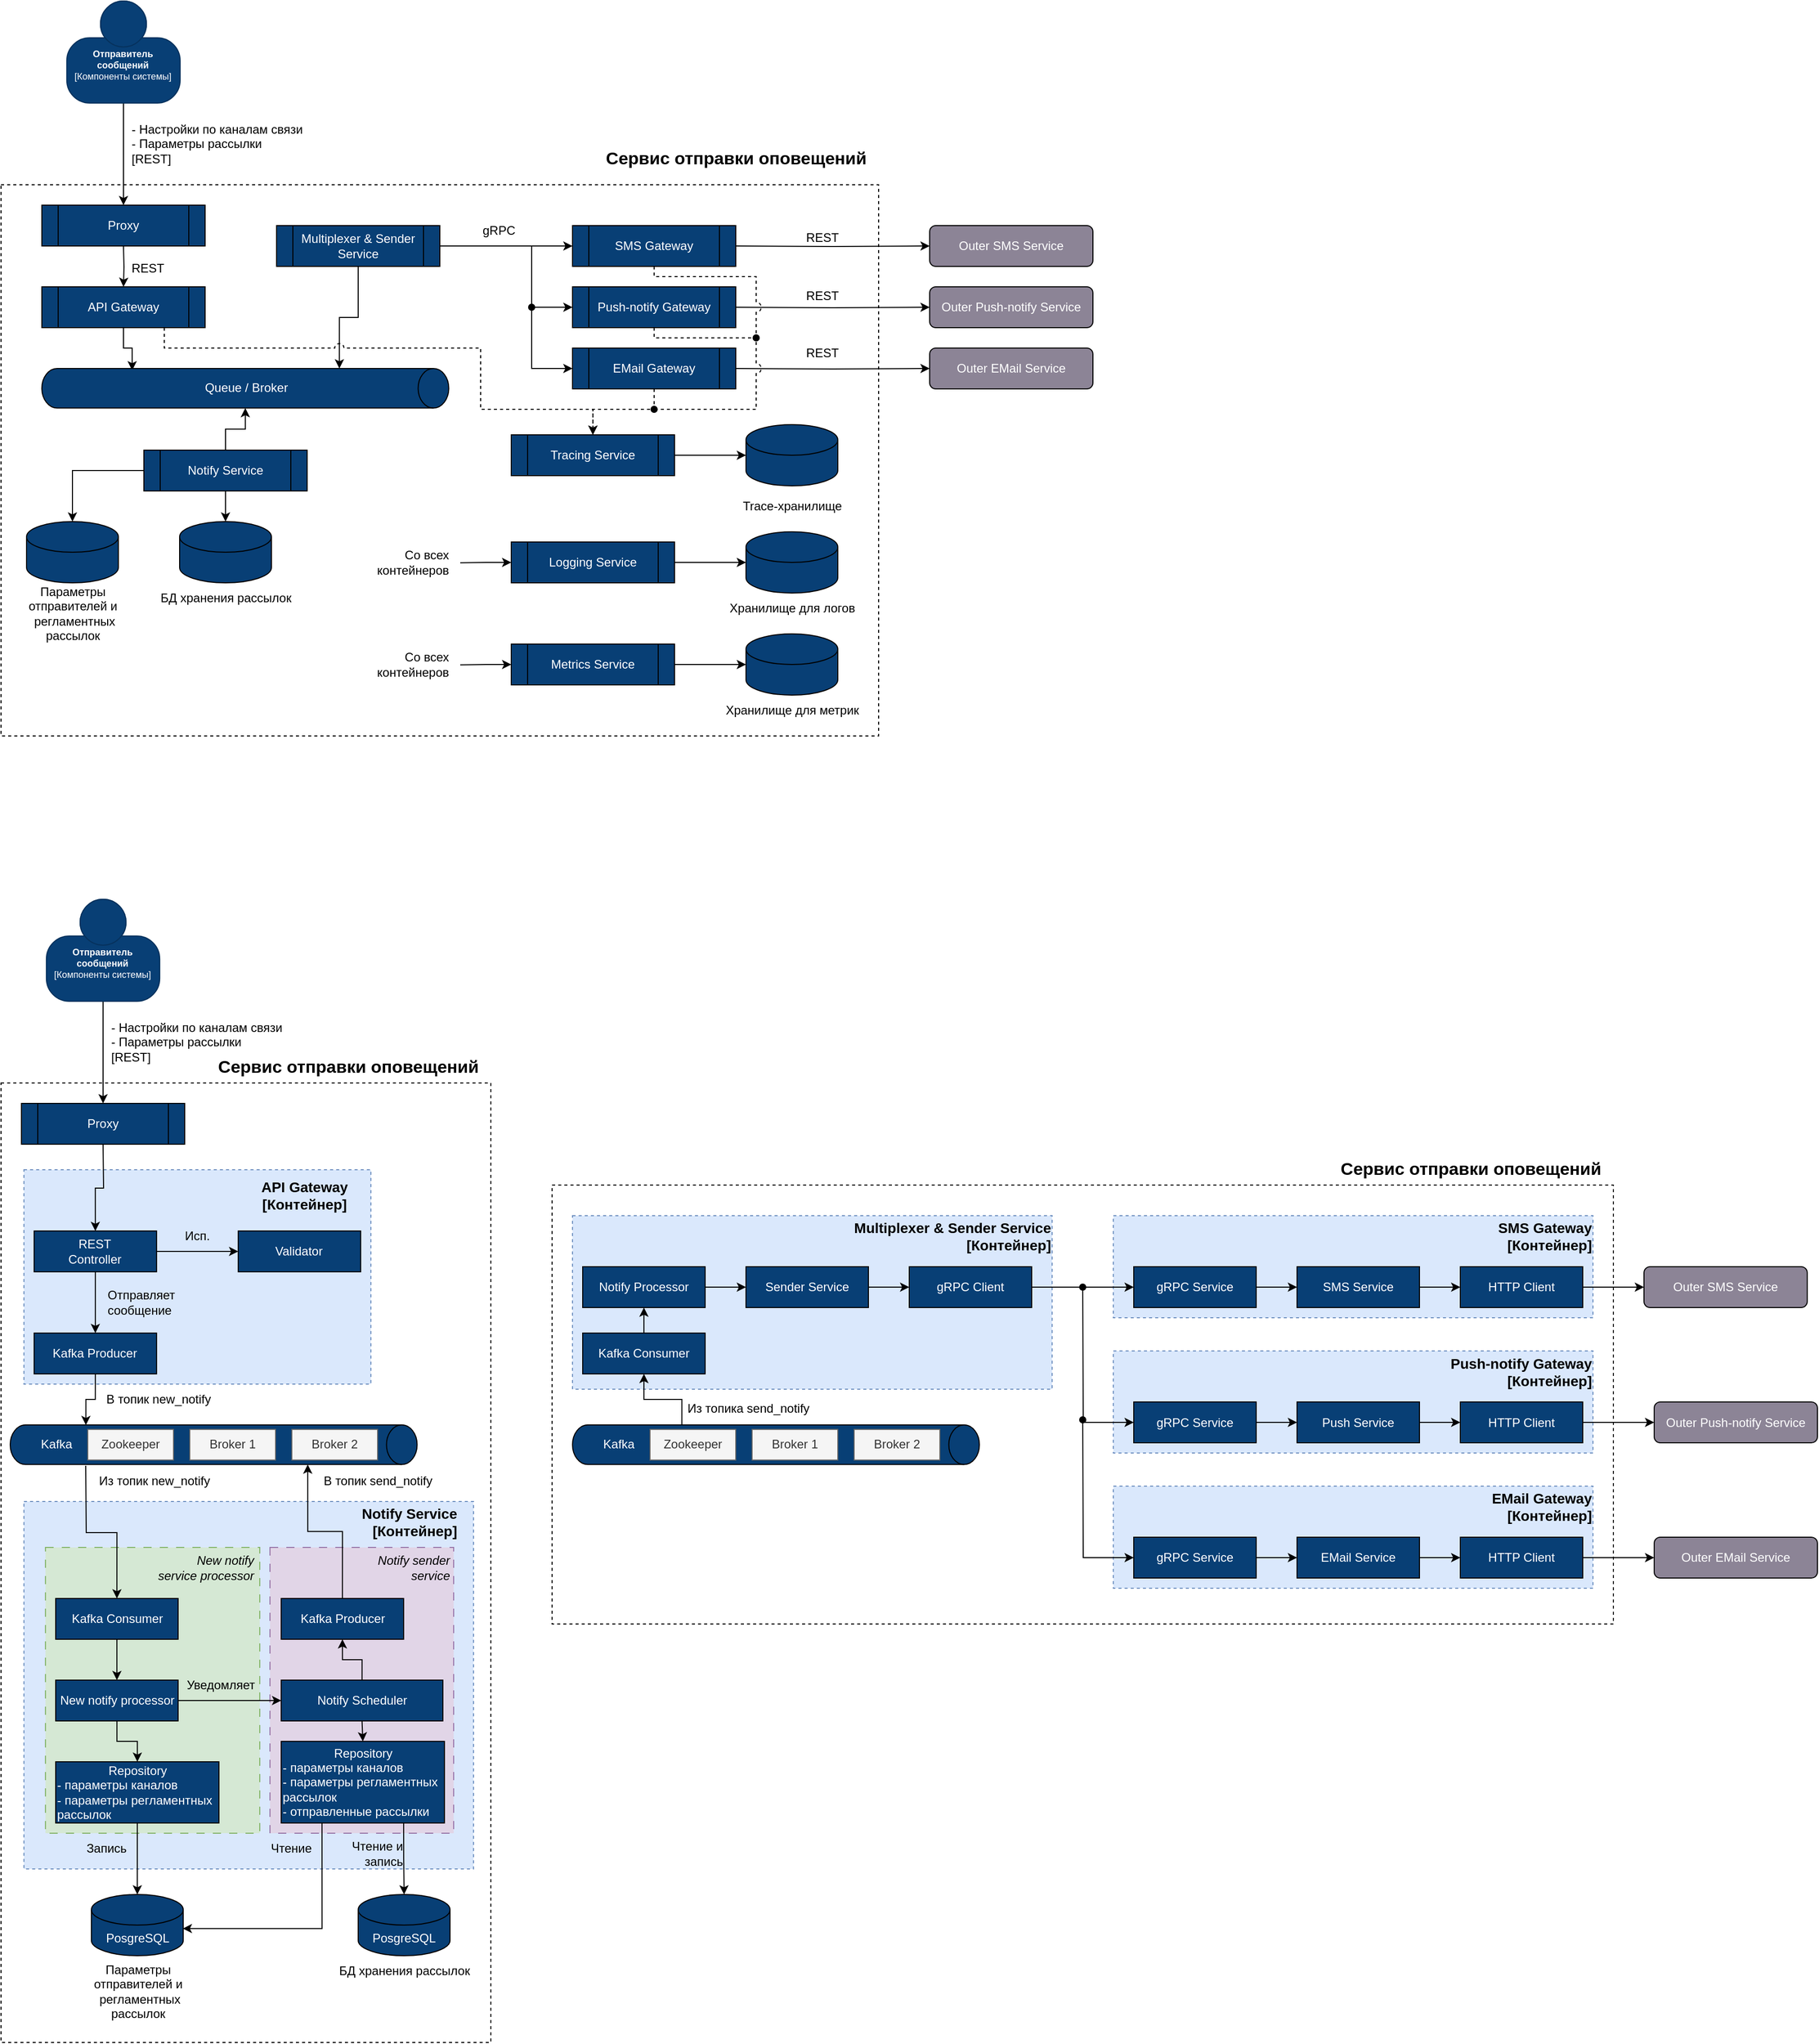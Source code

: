 <mxfile version="22.0.2" type="device">
  <diagram name="Page-1" id="RX8Ic-Q-pGjM4rG0O1jk">
    <mxGraphModel dx="1509" dy="888" grid="1" gridSize="10" guides="1" tooltips="1" connect="1" arrows="1" fold="1" page="1" pageScale="1" pageWidth="827" pageHeight="1169" math="0" shadow="0">
      <root>
        <mxCell id="0" />
        <mxCell id="1" parent="0" />
        <mxCell id="zoepnZ8AU4nnhETqlbgA-165" value="" style="rounded=0;whiteSpace=wrap;html=1;fillColor=none;dashed=1;" parent="1" vertex="1">
          <mxGeometry x="580" y="1440" width="1040" height="430" as="geometry" />
        </mxCell>
        <mxCell id="zoepnZ8AU4nnhETqlbgA-138" value="" style="rounded=0;whiteSpace=wrap;html=1;fillColor=#dae8fc;dashed=1;strokeColor=#6c8ebf;" parent="1" vertex="1">
          <mxGeometry x="1130" y="1470" width="470" height="100" as="geometry" />
        </mxCell>
        <mxCell id="zoepnZ8AU4nnhETqlbgA-139" value="SMS Gateway&lt;br&gt;[Контейнер]" style="text;html=1;align=right;verticalAlign=middle;resizable=0;points=[];autosize=1;strokeColor=none;fillColor=none;fontStyle=1;fontSize=14;" parent="1" vertex="1">
          <mxGeometry x="1480" y="1465" width="120" height="50" as="geometry" />
        </mxCell>
        <mxCell id="zoepnZ8AU4nnhETqlbgA-80" value="" style="rounded=0;whiteSpace=wrap;html=1;fillColor=#dae8fc;dashed=1;strokeColor=#6c8ebf;" parent="1" vertex="1">
          <mxGeometry x="62.44" y="1750" width="440.56" height="360" as="geometry" />
        </mxCell>
        <mxCell id="bB3IIX2QHAJn2nJlOEOo-78" value="" style="rounded=0;whiteSpace=wrap;html=1;fillColor=none;dashed=1;" parent="1" vertex="1">
          <mxGeometry x="40" y="460" width="860" height="540" as="geometry" />
        </mxCell>
        <mxCell id="bB3IIX2QHAJn2nJlOEOo-15" style="edgeStyle=orthogonalEdgeStyle;rounded=0;orthogonalLoop=1;jettySize=auto;html=1;exitX=0.5;exitY=1;exitDx=0;exitDy=0;entryX=0.5;entryY=0;entryDx=0;entryDy=0;" parent="1" edge="1">
          <mxGeometry relative="1" as="geometry">
            <mxPoint x="160.0" y="520.0" as="sourcePoint" />
            <mxPoint x="160.0" y="560" as="targetPoint" />
          </mxGeometry>
        </mxCell>
        <mxCell id="bB3IIX2QHAJn2nJlOEOo-14" style="edgeStyle=orthogonalEdgeStyle;rounded=0;orthogonalLoop=1;jettySize=auto;html=1;exitX=0.5;exitY=1;exitDx=0;exitDy=0;exitPerimeter=0;entryX=0.5;entryY=0;entryDx=0;entryDy=0;" parent="1" source="bB3IIX2QHAJn2nJlOEOo-13" edge="1">
          <mxGeometry relative="1" as="geometry">
            <mxPoint x="160.0" y="480" as="targetPoint" />
          </mxGeometry>
        </mxCell>
        <object placeholders="1" c4Name="Отправитель сообщений" c4Type="Компоненты системы" c4Description="" label="&lt;font style=&quot;font-size: 9px;&quot;&gt;&lt;b style=&quot;font-size: 9px;&quot;&gt;%c4Name%&lt;/b&gt;&lt;/font&gt;&lt;div style=&quot;font-size: 9px;&quot;&gt;[%c4Type%]&lt;/div&gt;&lt;br style=&quot;font-size: 9px;&quot;&gt;&lt;div style=&quot;font-size: 9px;&quot;&gt;&lt;font style=&quot;font-size: 9px;&quot;&gt;&lt;font color=&quot;#cccccc&quot; style=&quot;font-size: 9px;&quot;&gt;%c4Description%&lt;/font&gt;&lt;/font&gt;&lt;/div&gt;" id="bB3IIX2QHAJn2nJlOEOo-13">
          <mxCell style="html=1;fontSize=9;dashed=0;whiteSpace=wrap;fillColor=#083F75;strokeColor=#06315C;fontColor=#ffffff;shape=mxgraph.c4.person2;align=center;metaEdit=1;points=[[0.5,0,0],[1,0.5,0],[1,0.75,0],[0.75,1,0],[0.5,1,0],[0.25,1,0],[0,0.75,0],[0,0.5,0]];resizable=1;movable=1;rotatable=1;deletable=1;editable=1;locked=0;connectable=1;" parent="1" vertex="1">
            <mxGeometry x="104.44" y="280" width="111.11" height="100" as="geometry" />
          </mxCell>
        </object>
        <mxCell id="bB3IIX2QHAJn2nJlOEOo-16" value="- Настройки по каналам связи&lt;br&gt;- Параметры рассылки&lt;br&gt;[REST]" style="text;html=1;align=left;verticalAlign=middle;resizable=0;points=[];autosize=1;strokeColor=none;fillColor=none;" parent="1" vertex="1">
          <mxGeometry x="166" y="390" width="190" height="60" as="geometry" />
        </mxCell>
        <mxCell id="bB3IIX2QHAJn2nJlOEOo-17" value="REST" style="text;html=1;align=left;verticalAlign=middle;resizable=0;points=[];autosize=1;strokeColor=none;fillColor=none;" parent="1" vertex="1">
          <mxGeometry x="166" y="527" width="60" height="30" as="geometry" />
        </mxCell>
        <mxCell id="bB3IIX2QHAJn2nJlOEOo-27" style="edgeStyle=orthogonalEdgeStyle;rounded=0;orthogonalLoop=1;jettySize=auto;html=1;exitX=1;exitY=0.5;exitDx=0;exitDy=0;entryX=0;entryY=0.5;entryDx=0;entryDy=0;" parent="1" target="bB3IIX2QHAJn2nJlOEOo-24" edge="1">
          <mxGeometry relative="1" as="geometry">
            <mxPoint x="760" y="520.0" as="sourcePoint" />
          </mxGeometry>
        </mxCell>
        <mxCell id="bB3IIX2QHAJn2nJlOEOo-28" style="edgeStyle=orthogonalEdgeStyle;rounded=0;orthogonalLoop=1;jettySize=auto;html=1;exitX=1;exitY=0.5;exitDx=0;exitDy=0;entryX=0;entryY=0.5;entryDx=0;entryDy=0;" parent="1" target="bB3IIX2QHAJn2nJlOEOo-25" edge="1">
          <mxGeometry relative="1" as="geometry">
            <mxPoint x="760" y="580" as="sourcePoint" />
          </mxGeometry>
        </mxCell>
        <mxCell id="bB3IIX2QHAJn2nJlOEOo-29" style="edgeStyle=orthogonalEdgeStyle;rounded=0;orthogonalLoop=1;jettySize=auto;html=1;exitX=1;exitY=0.5;exitDx=0;exitDy=0;entryX=0;entryY=0.5;entryDx=0;entryDy=0;" parent="1" target="bB3IIX2QHAJn2nJlOEOo-26" edge="1">
          <mxGeometry relative="1" as="geometry">
            <mxPoint x="760" y="640" as="sourcePoint" />
          </mxGeometry>
        </mxCell>
        <mxCell id="bB3IIX2QHAJn2nJlOEOo-24" value="Outer SMS Service" style="rounded=1;whiteSpace=wrap;html=1;fillColor=#8c8496;fontColor=#ffffff;fontStyle=0" parent="1" vertex="1">
          <mxGeometry x="950" y="500" width="160" height="40" as="geometry" />
        </mxCell>
        <mxCell id="bB3IIX2QHAJn2nJlOEOo-25" value="Outer Push-notify Service" style="rounded=1;whiteSpace=wrap;html=1;fillColor=#8c8496;fontColor=#ffffff;fontStyle=0" parent="1" vertex="1">
          <mxGeometry x="950" y="560" width="160" height="40" as="geometry" />
        </mxCell>
        <mxCell id="bB3IIX2QHAJn2nJlOEOo-26" value="Outer EMail Service" style="rounded=1;whiteSpace=wrap;html=1;fillColor=#8c8496;fontColor=#ffffff;fontStyle=0" parent="1" vertex="1">
          <mxGeometry x="950" y="620" width="160" height="40" as="geometry" />
        </mxCell>
        <mxCell id="bB3IIX2QHAJn2nJlOEOo-30" value="Proxy" style="shape=process;whiteSpace=wrap;html=1;backgroundOutline=1;fillColor=#083f75;fontColor=#FFFFFF;" parent="1" vertex="1">
          <mxGeometry x="80" y="480" width="160" height="40" as="geometry" />
        </mxCell>
        <mxCell id="bB3IIX2QHAJn2nJlOEOo-31" value="API Gateway" style="shape=process;whiteSpace=wrap;html=1;backgroundOutline=1;fillColor=#083f75;fontColor=#FFFFFF;" parent="1" vertex="1">
          <mxGeometry x="80" y="560" width="160" height="40" as="geometry" />
        </mxCell>
        <mxCell id="bB3IIX2QHAJn2nJlOEOo-32" value="Notify Service" style="shape=process;whiteSpace=wrap;html=1;backgroundOutline=1;fillColor=#083f75;fontColor=#ffffff;" parent="1" vertex="1">
          <mxGeometry x="180" y="720" width="160" height="40" as="geometry" />
        </mxCell>
        <mxCell id="bB3IIX2QHAJn2nJlOEOo-36" style="edgeStyle=orthogonalEdgeStyle;rounded=0;orthogonalLoop=1;jettySize=auto;html=1;exitX=0.5;exitY=1;exitDx=0;exitDy=0;entryX=0.048;entryY=0.778;entryDx=0;entryDy=0;entryPerimeter=0;" parent="1" source="bB3IIX2QHAJn2nJlOEOo-31" target="bB3IIX2QHAJn2nJlOEOo-33" edge="1">
          <mxGeometry relative="1" as="geometry" />
        </mxCell>
        <mxCell id="bB3IIX2QHAJn2nJlOEOo-39" style="edgeStyle=orthogonalEdgeStyle;rounded=0;orthogonalLoop=1;jettySize=auto;html=1;exitX=0.5;exitY=0;exitDx=0;exitDy=0;entryX=1;entryY=0.5;entryDx=0;entryDy=0;entryPerimeter=0;" parent="1" source="bB3IIX2QHAJn2nJlOEOo-32" target="bB3IIX2QHAJn2nJlOEOo-33" edge="1">
          <mxGeometry relative="1" as="geometry" />
        </mxCell>
        <mxCell id="bB3IIX2QHAJn2nJlOEOo-41" style="edgeStyle=orthogonalEdgeStyle;rounded=0;orthogonalLoop=1;jettySize=auto;html=1;exitX=0;exitY=0.5;exitDx=0;exitDy=0;entryX=0.5;entryY=0;entryDx=0;entryDy=0;entryPerimeter=0;" parent="1" source="bB3IIX2QHAJn2nJlOEOo-32" target="bB3IIX2QHAJn2nJlOEOo-18" edge="1">
          <mxGeometry relative="1" as="geometry" />
        </mxCell>
        <mxCell id="bB3IIX2QHAJn2nJlOEOo-33" value="" style="shape=cylinder3;whiteSpace=wrap;html=1;boundedLbl=1;backgroundOutline=1;size=15;rotation=90;fillColor=#083f75;fontColor=#FFFFFF;" parent="1" vertex="1">
          <mxGeometry x="260" y="460" width="38.75" height="398.75" as="geometry" />
        </mxCell>
        <mxCell id="bB3IIX2QHAJn2nJlOEOo-34" value="Queue / Broker" style="text;html=1;align=center;verticalAlign=middle;resizable=0;points=[];autosize=1;strokeColor=none;fillColor=none;fontColor=#FFFFFF;" parent="1" vertex="1">
          <mxGeometry x="230" y="644.37" width="100" height="30" as="geometry" />
        </mxCell>
        <mxCell id="bB3IIX2QHAJn2nJlOEOo-40" value="" style="group;fillColor=none;fontColor=#ffffff;" parent="1" vertex="1" connectable="0">
          <mxGeometry x="60" y="760" width="105" height="155" as="geometry" />
        </mxCell>
        <mxCell id="bB3IIX2QHAJn2nJlOEOo-19" value="Параметры&lt;br&gt;отправителей и&lt;br&gt;&amp;nbsp;регламентных&lt;br&gt;рассылок" style="text;html=1;align=center;verticalAlign=middle;resizable=0;points=[];autosize=1;strokeColor=none;fillColor=none;" parent="bB3IIX2QHAJn2nJlOEOo-40" vertex="1">
          <mxGeometry x="-5" y="85" width="110" height="70" as="geometry" />
        </mxCell>
        <mxCell id="bB3IIX2QHAJn2nJlOEOo-18" value="" style="shape=cylinder3;whiteSpace=wrap;html=1;boundedLbl=1;backgroundOutline=1;size=15;fillColor=#083f75;" parent="bB3IIX2QHAJn2nJlOEOo-40" vertex="1">
          <mxGeometry x="5" y="30" width="90" height="60" as="geometry" />
        </mxCell>
        <mxCell id="bB3IIX2QHAJn2nJlOEOo-42" value="БД хранения рассылок" style="text;html=1;align=center;verticalAlign=middle;resizable=0;points=[];autosize=1;strokeColor=none;fillColor=none;" parent="1" vertex="1">
          <mxGeometry x="185" y="850" width="150" height="30" as="geometry" />
        </mxCell>
        <mxCell id="bB3IIX2QHAJn2nJlOEOo-43" value="" style="shape=cylinder3;whiteSpace=wrap;html=1;boundedLbl=1;backgroundOutline=1;size=15;fillColor=#083f75;fontColor=#ffffff;" parent="1" vertex="1">
          <mxGeometry x="215" y="790" width="90" height="60" as="geometry" />
        </mxCell>
        <mxCell id="bB3IIX2QHAJn2nJlOEOo-44" style="edgeStyle=orthogonalEdgeStyle;rounded=0;orthogonalLoop=1;jettySize=auto;html=1;exitX=0.5;exitY=1;exitDx=0;exitDy=0;entryX=0.5;entryY=0;entryDx=0;entryDy=0;entryPerimeter=0;" parent="1" source="bB3IIX2QHAJn2nJlOEOo-32" target="bB3IIX2QHAJn2nJlOEOo-43" edge="1">
          <mxGeometry relative="1" as="geometry" />
        </mxCell>
        <mxCell id="bB3IIX2QHAJn2nJlOEOo-45" value="SMS Gateway" style="shape=process;whiteSpace=wrap;html=1;backgroundOutline=1;fillColor=#083f75;fontColor=#ffffff;" parent="1" vertex="1">
          <mxGeometry x="600" y="500" width="160" height="40" as="geometry" />
        </mxCell>
        <mxCell id="bB3IIX2QHAJn2nJlOEOo-46" value="Push-notify Gateway" style="shape=process;whiteSpace=wrap;html=1;backgroundOutline=1;fillColor=#083f75;fontColor=#ffffff;" parent="1" vertex="1">
          <mxGeometry x="600" y="560" width="160" height="40" as="geometry" />
        </mxCell>
        <mxCell id="bB3IIX2QHAJn2nJlOEOo-75" style="edgeStyle=orthogonalEdgeStyle;rounded=0;orthogonalLoop=1;jettySize=auto;html=1;exitX=0.5;exitY=1;exitDx=0;exitDy=0;dashed=1;" parent="1" source="bB3IIX2QHAJn2nJlOEOo-47" target="bB3IIX2QHAJn2nJlOEOo-70" edge="1">
          <mxGeometry relative="1" as="geometry">
            <Array as="points">
              <mxPoint x="680" y="680" />
              <mxPoint x="620" y="680" />
            </Array>
          </mxGeometry>
        </mxCell>
        <mxCell id="bB3IIX2QHAJn2nJlOEOo-47" value="EMail Gateway" style="shape=process;whiteSpace=wrap;html=1;backgroundOutline=1;fillColor=#083f75;fontColor=#ffffff;" parent="1" vertex="1">
          <mxGeometry x="600" y="620" width="160" height="40" as="geometry" />
        </mxCell>
        <mxCell id="bB3IIX2QHAJn2nJlOEOo-50" style="edgeStyle=orthogonalEdgeStyle;rounded=0;orthogonalLoop=1;jettySize=auto;html=1;entryX=0;entryY=0.5;entryDx=0;entryDy=0;startArrow=oval;startFill=1;" parent="1" target="bB3IIX2QHAJn2nJlOEOo-45" edge="1">
          <mxGeometry relative="1" as="geometry">
            <mxPoint x="560" y="580" as="sourcePoint" />
            <Array as="points">
              <mxPoint x="560" y="520" />
            </Array>
          </mxGeometry>
        </mxCell>
        <mxCell id="bB3IIX2QHAJn2nJlOEOo-51" style="edgeStyle=orthogonalEdgeStyle;rounded=0;orthogonalLoop=1;jettySize=auto;html=1;exitX=1;exitY=0.5;exitDx=0;exitDy=0;entryX=0;entryY=0.5;entryDx=0;entryDy=0;" parent="1" source="bB3IIX2QHAJn2nJlOEOo-48" target="bB3IIX2QHAJn2nJlOEOo-46" edge="1">
          <mxGeometry relative="1" as="geometry">
            <Array as="points">
              <mxPoint x="560" y="520" />
              <mxPoint x="560" y="580" />
            </Array>
          </mxGeometry>
        </mxCell>
        <mxCell id="bB3IIX2QHAJn2nJlOEOo-52" style="edgeStyle=orthogonalEdgeStyle;rounded=0;orthogonalLoop=1;jettySize=auto;html=1;exitX=1;exitY=0.5;exitDx=0;exitDy=0;entryX=0;entryY=0.5;entryDx=0;entryDy=0;" parent="1" source="bB3IIX2QHAJn2nJlOEOo-48" target="bB3IIX2QHAJn2nJlOEOo-47" edge="1">
          <mxGeometry relative="1" as="geometry">
            <Array as="points">
              <mxPoint x="560" y="520" />
              <mxPoint x="560" y="640" />
            </Array>
          </mxGeometry>
        </mxCell>
        <mxCell id="bB3IIX2QHAJn2nJlOEOo-48" value="Multiplexer &amp;amp; Sender Service" style="shape=process;whiteSpace=wrap;html=1;backgroundOutline=1;fillColor=#083f75;fontColor=#FFFFFF;" parent="1" vertex="1">
          <mxGeometry x="310" y="500" width="160" height="40" as="geometry" />
        </mxCell>
        <mxCell id="bB3IIX2QHAJn2nJlOEOo-49" style="edgeStyle=orthogonalEdgeStyle;rounded=0;orthogonalLoop=1;jettySize=auto;html=1;exitX=0.5;exitY=1;exitDx=0;exitDy=0;entryX=0;entryY=0;entryDx=0;entryDy=107.188;entryPerimeter=0;" parent="1" source="bB3IIX2QHAJn2nJlOEOo-48" target="bB3IIX2QHAJn2nJlOEOo-33" edge="1">
          <mxGeometry relative="1" as="geometry" />
        </mxCell>
        <mxCell id="bB3IIX2QHAJn2nJlOEOo-53" value="gRPC" style="text;html=1;align=left;verticalAlign=middle;resizable=0;points=[];autosize=1;strokeColor=none;fillColor=none;" parent="1" vertex="1">
          <mxGeometry x="510" y="490" width="60" height="30" as="geometry" />
        </mxCell>
        <mxCell id="bB3IIX2QHAJn2nJlOEOo-66" value="" style="group;fillColor=none;container=0;" parent="1" vertex="1" connectable="0">
          <mxGeometry x="390" y="800" width="500" height="90" as="geometry" />
        </mxCell>
        <mxCell id="bB3IIX2QHAJn2nJlOEOo-55" style="edgeStyle=orthogonalEdgeStyle;rounded=0;orthogonalLoop=1;jettySize=auto;html=1;exitX=0;exitY=0.5;exitDx=0;exitDy=0;startArrow=classic;startFill=1;endArrow=none;endFill=0;" parent="1" source="bB3IIX2QHAJn2nJlOEOo-54" edge="1">
          <mxGeometry relative="1" as="geometry">
            <mxPoint x="490.0" y="830.353" as="targetPoint" />
          </mxGeometry>
        </mxCell>
        <mxCell id="bB3IIX2QHAJn2nJlOEOo-54" value="Logging Service" style="shape=process;whiteSpace=wrap;html=1;backgroundOutline=1;fillColor=#083f75;fontColor=#ffffff;" parent="1" vertex="1">
          <mxGeometry x="540" y="810" width="160" height="40" as="geometry" />
        </mxCell>
        <mxCell id="bB3IIX2QHAJn2nJlOEOo-56" value="Со всех &lt;br&gt;контейнеров" style="text;html=1;align=right;verticalAlign=middle;resizable=0;points=[];autosize=1;strokeColor=none;fillColor=none;" parent="1" vertex="1">
          <mxGeometry x="390" y="810" width="90" height="40" as="geometry" />
        </mxCell>
        <mxCell id="bB3IIX2QHAJn2nJlOEOo-57" value="Хранилище для логов" style="text;html=1;align=center;verticalAlign=middle;resizable=0;points=[];autosize=1;strokeColor=none;fillColor=none;" parent="1" vertex="1">
          <mxGeometry x="740" y="860" width="150" height="30" as="geometry" />
        </mxCell>
        <mxCell id="bB3IIX2QHAJn2nJlOEOo-58" value="" style="shape=cylinder3;whiteSpace=wrap;html=1;boundedLbl=1;backgroundOutline=1;size=15;fillColor=#083f75;fontColor=#ffffff;" parent="1" vertex="1">
          <mxGeometry x="770" y="800" width="90" height="60" as="geometry" />
        </mxCell>
        <mxCell id="bB3IIX2QHAJn2nJlOEOo-59" style="edgeStyle=orthogonalEdgeStyle;rounded=0;orthogonalLoop=1;jettySize=auto;html=1;exitX=1;exitY=0.5;exitDx=0;exitDy=0;entryX=0;entryY=0.5;entryDx=0;entryDy=0;entryPerimeter=0;" parent="1" source="bB3IIX2QHAJn2nJlOEOo-54" target="bB3IIX2QHAJn2nJlOEOo-58" edge="1">
          <mxGeometry relative="1" as="geometry" />
        </mxCell>
        <mxCell id="bB3IIX2QHAJn2nJlOEOo-60" style="edgeStyle=orthogonalEdgeStyle;rounded=0;orthogonalLoop=1;jettySize=auto;html=1;exitX=0;exitY=0.5;exitDx=0;exitDy=0;startArrow=classic;startFill=1;endArrow=none;endFill=0;" parent="1" source="bB3IIX2QHAJn2nJlOEOo-61" edge="1">
          <mxGeometry relative="1" as="geometry">
            <mxPoint x="490.0" y="930.353" as="targetPoint" />
          </mxGeometry>
        </mxCell>
        <mxCell id="bB3IIX2QHAJn2nJlOEOo-61" value="Metrics Service" style="shape=process;whiteSpace=wrap;html=1;backgroundOutline=1;fillColor=#083f75;fontColor=#ffffff;" parent="1" vertex="1">
          <mxGeometry x="540" y="910" width="160" height="40" as="geometry" />
        </mxCell>
        <mxCell id="bB3IIX2QHAJn2nJlOEOo-62" value="Со всех &lt;br&gt;контейнеров" style="text;html=1;align=right;verticalAlign=middle;resizable=0;points=[];autosize=1;strokeColor=none;fillColor=none;" parent="1" vertex="1">
          <mxGeometry x="390" y="910" width="90" height="40" as="geometry" />
        </mxCell>
        <mxCell id="bB3IIX2QHAJn2nJlOEOo-63" value="Хранилище для метрик" style="text;html=1;align=center;verticalAlign=middle;resizable=0;points=[];autosize=1;strokeColor=none;fillColor=none;" parent="1" vertex="1">
          <mxGeometry x="740" y="960" width="150" height="30" as="geometry" />
        </mxCell>
        <mxCell id="bB3IIX2QHAJn2nJlOEOo-64" value="" style="shape=cylinder3;whiteSpace=wrap;html=1;boundedLbl=1;backgroundOutline=1;size=15;fillColor=#083f75;fontColor=#ffffff;" parent="1" vertex="1">
          <mxGeometry x="770" y="900" width="90" height="60" as="geometry" />
        </mxCell>
        <mxCell id="bB3IIX2QHAJn2nJlOEOo-65" style="edgeStyle=orthogonalEdgeStyle;rounded=0;orthogonalLoop=1;jettySize=auto;html=1;exitX=1;exitY=0.5;exitDx=0;exitDy=0;entryX=0;entryY=0.5;entryDx=0;entryDy=0;entryPerimeter=0;" parent="1" source="bB3IIX2QHAJn2nJlOEOo-61" target="bB3IIX2QHAJn2nJlOEOo-64" edge="1">
          <mxGeometry relative="1" as="geometry" />
        </mxCell>
        <mxCell id="bB3IIX2QHAJn2nJlOEOo-70" value="Tracing Service" style="shape=process;whiteSpace=wrap;html=1;backgroundOutline=1;fillColor=#083f75;fontColor=#ffffff;" parent="1" vertex="1">
          <mxGeometry x="540" y="705" width="160" height="40" as="geometry" />
        </mxCell>
        <mxCell id="bB3IIX2QHAJn2nJlOEOo-72" value="" style="shape=cylinder3;whiteSpace=wrap;html=1;boundedLbl=1;backgroundOutline=1;size=15;fillColor=#083f75;fontColor=#ffffff;" parent="1" vertex="1">
          <mxGeometry x="770" y="695" width="90" height="60" as="geometry" />
        </mxCell>
        <mxCell id="bB3IIX2QHAJn2nJlOEOo-73" style="edgeStyle=orthogonalEdgeStyle;rounded=0;orthogonalLoop=1;jettySize=auto;html=1;exitX=1;exitY=0.5;exitDx=0;exitDy=0;entryX=0;entryY=0.5;entryDx=0;entryDy=0;entryPerimeter=0;" parent="1" source="bB3IIX2QHAJn2nJlOEOo-70" target="bB3IIX2QHAJn2nJlOEOo-72" edge="1">
          <mxGeometry relative="1" as="geometry" />
        </mxCell>
        <mxCell id="bB3IIX2QHAJn2nJlOEOo-74" value="Trace-хранилище" style="text;html=1;align=center;verticalAlign=middle;resizable=0;points=[];autosize=1;strokeColor=none;fillColor=none;" parent="1" vertex="1">
          <mxGeometry x="755" y="760" width="120" height="30" as="geometry" />
        </mxCell>
        <mxCell id="bB3IIX2QHAJn2nJlOEOo-76" style="edgeStyle=orthogonalEdgeStyle;rounded=0;orthogonalLoop=1;jettySize=auto;html=1;exitX=0.5;exitY=1;exitDx=0;exitDy=0;jumpStyle=arc;jumpSize=10;endArrow=oval;endFill=1;dashed=1;" parent="1" source="bB3IIX2QHAJn2nJlOEOo-46" edge="1">
          <mxGeometry relative="1" as="geometry">
            <mxPoint x="680" y="680" as="targetPoint" />
            <Array as="points">
              <mxPoint x="680" y="610" />
              <mxPoint x="780" y="610" />
              <mxPoint x="780" y="680" />
            </Array>
          </mxGeometry>
        </mxCell>
        <mxCell id="bB3IIX2QHAJn2nJlOEOo-77" style="edgeStyle=orthogonalEdgeStyle;rounded=0;orthogonalLoop=1;jettySize=auto;html=1;exitX=0.5;exitY=1;exitDx=0;exitDy=0;endArrow=oval;endFill=1;jumpStyle=arc;jumpSize=10;dashed=1;" parent="1" source="bB3IIX2QHAJn2nJlOEOo-45" edge="1">
          <mxGeometry relative="1" as="geometry">
            <mxPoint x="780" y="610" as="targetPoint" />
            <Array as="points">
              <mxPoint x="680" y="550" />
              <mxPoint x="780" y="550" />
            </Array>
          </mxGeometry>
        </mxCell>
        <mxCell id="bB3IIX2QHAJn2nJlOEOo-80" value="Сервис отправки оповещений" style="text;html=1;align=center;verticalAlign=middle;resizable=0;points=[];autosize=1;strokeColor=none;fillColor=none;fontStyle=1;fontSize=17;" parent="1" vertex="1">
          <mxGeometry x="620" y="420" width="280" height="30" as="geometry" />
        </mxCell>
        <mxCell id="bB3IIX2QHAJn2nJlOEOo-82" value="REST" style="text;html=1;align=left;verticalAlign=middle;resizable=0;points=[];autosize=1;strokeColor=none;fillColor=none;" parent="1" vertex="1">
          <mxGeometry x="827" y="497" width="60" height="30" as="geometry" />
        </mxCell>
        <mxCell id="bB3IIX2QHAJn2nJlOEOo-83" value="REST" style="text;html=1;align=left;verticalAlign=middle;resizable=0;points=[];autosize=1;strokeColor=none;fillColor=none;" parent="1" vertex="1">
          <mxGeometry x="827" y="554" width="60" height="30" as="geometry" />
        </mxCell>
        <mxCell id="bB3IIX2QHAJn2nJlOEOo-84" value="REST" style="text;html=1;align=left;verticalAlign=middle;resizable=0;points=[];autosize=1;strokeColor=none;fillColor=none;" parent="1" vertex="1">
          <mxGeometry x="827" y="610" width="60" height="30" as="geometry" />
        </mxCell>
        <mxCell id="yg9cU2v6sq41GqpysBfn-1" style="edgeStyle=orthogonalEdgeStyle;rounded=0;orthogonalLoop=1;jettySize=auto;html=1;exitX=0.75;exitY=1;exitDx=0;exitDy=0;entryX=0.5;entryY=0;entryDx=0;entryDy=0;dashed=1;jumpStyle=arc;jumpSize=9;" parent="1" source="bB3IIX2QHAJn2nJlOEOo-31" target="bB3IIX2QHAJn2nJlOEOo-70" edge="1">
          <mxGeometry relative="1" as="geometry">
            <Array as="points">
              <mxPoint x="200" y="620" />
              <mxPoint x="510" y="620" />
              <mxPoint x="510" y="680" />
              <mxPoint x="620" y="680" />
            </Array>
          </mxGeometry>
        </mxCell>
        <mxCell id="zoepnZ8AU4nnhETqlbgA-1" value="" style="rounded=0;whiteSpace=wrap;html=1;fillColor=none;dashed=1;" parent="1" vertex="1">
          <mxGeometry x="40" y="1340" width="480" height="940" as="geometry" />
        </mxCell>
        <mxCell id="zoepnZ8AU4nnhETqlbgA-3" style="edgeStyle=orthogonalEdgeStyle;rounded=0;orthogonalLoop=1;jettySize=auto;html=1;exitX=0.5;exitY=1;exitDx=0;exitDy=0;exitPerimeter=0;entryX=0.5;entryY=0;entryDx=0;entryDy=0;" parent="1" source="zoepnZ8AU4nnhETqlbgA-4" edge="1">
          <mxGeometry relative="1" as="geometry">
            <mxPoint x="140.0" y="1360" as="targetPoint" />
          </mxGeometry>
        </mxCell>
        <object placeholders="1" c4Name="Отправитель сообщений" c4Type="Компоненты системы" c4Description="" label="&lt;font style=&quot;font-size: 9px;&quot;&gt;&lt;b style=&quot;font-size: 9px;&quot;&gt;%c4Name%&lt;/b&gt;&lt;/font&gt;&lt;div style=&quot;font-size: 9px;&quot;&gt;[%c4Type%]&lt;/div&gt;&lt;br style=&quot;font-size: 9px;&quot;&gt;&lt;div style=&quot;font-size: 9px;&quot;&gt;&lt;font style=&quot;font-size: 9px;&quot;&gt;&lt;font color=&quot;#cccccc&quot; style=&quot;font-size: 9px;&quot;&gt;%c4Description%&lt;/font&gt;&lt;/font&gt;&lt;/div&gt;" id="zoepnZ8AU4nnhETqlbgA-4">
          <mxCell style="html=1;fontSize=9;dashed=0;whiteSpace=wrap;fillColor=#083F75;strokeColor=#06315C;fontColor=#ffffff;shape=mxgraph.c4.person2;align=center;metaEdit=1;points=[[0.5,0,0],[1,0.5,0],[1,0.75,0],[0.75,1,0],[0.5,1,0],[0.25,1,0],[0,0.75,0],[0,0.5,0]];resizable=1;movable=1;rotatable=1;deletable=1;editable=1;locked=0;connectable=1;" parent="1" vertex="1">
            <mxGeometry x="84.44" y="1160" width="111.11" height="100" as="geometry" />
          </mxCell>
        </object>
        <mxCell id="zoepnZ8AU4nnhETqlbgA-5" value="- Настройки по каналам связи&lt;br&gt;- Параметры рассылки&lt;br&gt;[REST]" style="text;html=1;align=left;verticalAlign=middle;resizable=0;points=[];autosize=1;strokeColor=none;fillColor=none;" parent="1" vertex="1">
          <mxGeometry x="146" y="1270" width="190" height="60" as="geometry" />
        </mxCell>
        <mxCell id="zoepnZ8AU4nnhETqlbgA-13" value="Proxy" style="shape=process;whiteSpace=wrap;html=1;backgroundOutline=1;fillColor=#083f75;fontColor=#FFFFFF;" parent="1" vertex="1">
          <mxGeometry x="60" y="1360" width="160" height="40" as="geometry" />
        </mxCell>
        <mxCell id="zoepnZ8AU4nnhETqlbgA-56" value="Сервис отправки оповещений" style="text;html=1;align=center;verticalAlign=middle;resizable=0;points=[];autosize=1;strokeColor=none;fillColor=none;fontStyle=1;fontSize=17;" parent="1" vertex="1">
          <mxGeometry x="240" y="1310" width="280" height="30" as="geometry" />
        </mxCell>
        <mxCell id="zoepnZ8AU4nnhETqlbgA-64" value="" style="rounded=0;whiteSpace=wrap;html=1;fillColor=#dae8fc;dashed=1;strokeColor=#6c8ebf;" parent="1" vertex="1">
          <mxGeometry x="62.44" y="1425" width="340" height="210" as="geometry" />
        </mxCell>
        <mxCell id="zoepnZ8AU4nnhETqlbgA-65" value="API Gateway&lt;br style=&quot;font-size: 14px;&quot;&gt;[Контейнер]" style="text;html=1;align=center;verticalAlign=middle;resizable=0;points=[];autosize=1;strokeColor=none;fillColor=none;fontStyle=1;fontSize=14;" parent="1" vertex="1">
          <mxGeometry x="282.44" y="1425" width="110" height="50" as="geometry" />
        </mxCell>
        <mxCell id="zoepnZ8AU4nnhETqlbgA-68" style="edgeStyle=orthogonalEdgeStyle;rounded=0;orthogonalLoop=1;jettySize=auto;html=1;exitX=1;exitY=0.5;exitDx=0;exitDy=0;entryX=0;entryY=0.5;entryDx=0;entryDy=0;" parent="1" source="zoepnZ8AU4nnhETqlbgA-66" target="zoepnZ8AU4nnhETqlbgA-67" edge="1">
          <mxGeometry relative="1" as="geometry" />
        </mxCell>
        <mxCell id="zoepnZ8AU4nnhETqlbgA-71" style="edgeStyle=orthogonalEdgeStyle;rounded=0;orthogonalLoop=1;jettySize=auto;html=1;exitX=0.5;exitY=1;exitDx=0;exitDy=0;" parent="1" source="zoepnZ8AU4nnhETqlbgA-66" target="zoepnZ8AU4nnhETqlbgA-70" edge="1">
          <mxGeometry relative="1" as="geometry" />
        </mxCell>
        <mxCell id="zoepnZ8AU4nnhETqlbgA-66" value="REST&lt;br&gt;Controller" style="rounded=0;whiteSpace=wrap;html=1;fillColor=#083f75;fontColor=#FFFFFF;" parent="1" vertex="1">
          <mxGeometry x="72.44" y="1485" width="120" height="40" as="geometry" />
        </mxCell>
        <mxCell id="zoepnZ8AU4nnhETqlbgA-67" value="Validator" style="rounded=0;whiteSpace=wrap;html=1;fillColor=#083f75;fontColor=#FFFFFF;" parent="1" vertex="1">
          <mxGeometry x="272.44" y="1485" width="120" height="40" as="geometry" />
        </mxCell>
        <mxCell id="zoepnZ8AU4nnhETqlbgA-69" value="Исп." style="text;html=1;align=center;verticalAlign=middle;resizable=0;points=[];autosize=1;strokeColor=none;fillColor=none;" parent="1" vertex="1">
          <mxGeometry x="207.44" y="1475" width="50" height="30" as="geometry" />
        </mxCell>
        <mxCell id="zoepnZ8AU4nnhETqlbgA-70" value="Kafka Producer" style="rounded=0;whiteSpace=wrap;html=1;fillColor=#083f75;fontColor=#FFFFFF;" parent="1" vertex="1">
          <mxGeometry x="72.44" y="1585" width="120" height="40" as="geometry" />
        </mxCell>
        <mxCell id="zoepnZ8AU4nnhETqlbgA-72" value="Отправляет &lt;br&gt;сообщение&amp;nbsp;" style="text;html=1;align=center;verticalAlign=middle;resizable=0;points=[];autosize=1;strokeColor=none;fillColor=none;" parent="1" vertex="1">
          <mxGeometry x="132.44" y="1535" width="90" height="40" as="geometry" />
        </mxCell>
        <mxCell id="zoepnZ8AU4nnhETqlbgA-73" value="" style="shape=cylinder3;whiteSpace=wrap;html=1;boundedLbl=1;backgroundOutline=1;size=15;rotation=90;fillColor=#083f75;fontColor=#FFFFFF;" parent="1" vertex="1">
          <mxGeometry x="229" y="1495" width="38.75" height="398.75" as="geometry" />
        </mxCell>
        <mxCell id="zoepnZ8AU4nnhETqlbgA-74" value="Kafka" style="text;html=1;align=center;verticalAlign=middle;resizable=0;points=[];autosize=1;strokeColor=none;fillColor=none;fontColor=#FFFFFF;" parent="1" vertex="1">
          <mxGeometry x="69" y="1679.38" width="50" height="30" as="geometry" />
        </mxCell>
        <mxCell id="zoepnZ8AU4nnhETqlbgA-75" value="Zookeeper" style="rounded=0;whiteSpace=wrap;html=1;fillColor=#f5f5f5;fontColor=#333333;strokeColor=#666666;" parent="1" vertex="1">
          <mxGeometry x="125" y="1679.38" width="84" height="30" as="geometry" />
        </mxCell>
        <mxCell id="zoepnZ8AU4nnhETqlbgA-76" value="Broker 1" style="rounded=0;whiteSpace=wrap;html=1;fillColor=#f5f5f5;fontColor=#333333;strokeColor=#666666;" parent="1" vertex="1">
          <mxGeometry x="225" y="1679.38" width="84" height="30" as="geometry" />
        </mxCell>
        <mxCell id="zoepnZ8AU4nnhETqlbgA-77" value="Broker 2" style="rounded=0;whiteSpace=wrap;html=1;fillColor=#f5f5f5;fontColor=#333333;strokeColor=#666666;" parent="1" vertex="1">
          <mxGeometry x="325" y="1679.38" width="84" height="30" as="geometry" />
        </mxCell>
        <mxCell id="zoepnZ8AU4nnhETqlbgA-78" style="edgeStyle=orthogonalEdgeStyle;rounded=0;orthogonalLoop=1;jettySize=auto;html=1;exitX=0.5;exitY=1;exitDx=0;exitDy=0;entryX=0.004;entryY=0.814;entryDx=0;entryDy=0;entryPerimeter=0;" parent="1" source="zoepnZ8AU4nnhETqlbgA-70" target="zoepnZ8AU4nnhETqlbgA-73" edge="1">
          <mxGeometry relative="1" as="geometry" />
        </mxCell>
        <mxCell id="zoepnZ8AU4nnhETqlbgA-79" value="В топик new_notify" style="text;html=1;align=center;verticalAlign=middle;resizable=0;points=[];autosize=1;strokeColor=none;fillColor=none;" parent="1" vertex="1">
          <mxGeometry x="128.55" y="1635" width="130" height="30" as="geometry" />
        </mxCell>
        <mxCell id="zoepnZ8AU4nnhETqlbgA-84" value="Из топик new_notify" style="text;html=1;align=center;verticalAlign=middle;resizable=0;points=[];autosize=1;strokeColor=none;fillColor=none;" parent="1" vertex="1">
          <mxGeometry x="125" y="1715" width="130" height="30" as="geometry" />
        </mxCell>
        <mxCell id="zoepnZ8AU4nnhETqlbgA-93" value="Параметры&lt;br style=&quot;border-color: var(--border-color);&quot;&gt;отправителей и&lt;br style=&quot;border-color: var(--border-color);&quot;&gt;&amp;nbsp;регламентных&lt;br style=&quot;border-color: var(--border-color);&quot;&gt;рассылок" style="text;html=1;align=center;verticalAlign=middle;resizable=0;points=[];autosize=1;strokeColor=none;fillColor=none;" parent="1" vertex="1">
          <mxGeometry x="118.56" y="2195" width="110" height="70" as="geometry" />
        </mxCell>
        <mxCell id="zoepnZ8AU4nnhETqlbgA-89" value="" style="rounded=0;whiteSpace=wrap;html=1;fillColor=#d5e8d4;dashed=1;dashPattern=8 8;strokeColor=#82b366;" parent="1" vertex="1">
          <mxGeometry x="83.56" y="1795" width="210" height="280" as="geometry" />
        </mxCell>
        <mxCell id="zoepnZ8AU4nnhETqlbgA-81" value="Notify Service &lt;br style=&quot;font-size: 14px;&quot;&gt;[Контейнер]" style="text;html=1;align=right;verticalAlign=middle;resizable=0;points=[];autosize=1;strokeColor=none;fillColor=none;fontStyle=1;fontSize=14;" parent="1" vertex="1">
          <mxGeometry x="368" y="1745" width="120" height="50" as="geometry" />
        </mxCell>
        <mxCell id="zoepnZ8AU4nnhETqlbgA-82" value="Kafka Consumer" style="rounded=0;whiteSpace=wrap;html=1;fillColor=#083f75;fontColor=#FFFFFF;" parent="1" vertex="1">
          <mxGeometry x="93.56" y="1845" width="120" height="40" as="geometry" />
        </mxCell>
        <mxCell id="zoepnZ8AU4nnhETqlbgA-85" value="New notify processor" style="rounded=0;whiteSpace=wrap;html=1;fillColor=#083f75;fontColor=#FFFFFF;" parent="1" vertex="1">
          <mxGeometry x="93.56" y="1925" width="120" height="40" as="geometry" />
        </mxCell>
        <mxCell id="zoepnZ8AU4nnhETqlbgA-86" style="edgeStyle=orthogonalEdgeStyle;rounded=0;orthogonalLoop=1;jettySize=auto;html=1;exitX=0.5;exitY=1;exitDx=0;exitDy=0;entryX=0.5;entryY=0;entryDx=0;entryDy=0;" parent="1" source="zoepnZ8AU4nnhETqlbgA-82" target="zoepnZ8AU4nnhETqlbgA-85" edge="1">
          <mxGeometry relative="1" as="geometry" />
        </mxCell>
        <mxCell id="zoepnZ8AU4nnhETqlbgA-87" value="Repository&lt;br&gt;&lt;div style=&quot;text-align: left;&quot;&gt;&lt;span style=&quot;background-color: initial;&quot;&gt;- параметры каналов&lt;/span&gt;&lt;/div&gt;&lt;div style=&quot;text-align: left;&quot;&gt;&lt;span style=&quot;background-color: initial;&quot;&gt;- параметры регламентных рассылок&lt;/span&gt;&lt;/div&gt;" style="rounded=0;whiteSpace=wrap;html=1;fillColor=#083f75;fontColor=#FFFFFF;" parent="1" vertex="1">
          <mxGeometry x="93.56" y="2005" width="160" height="60" as="geometry" />
        </mxCell>
        <mxCell id="zoepnZ8AU4nnhETqlbgA-88" value="" style="edgeStyle=orthogonalEdgeStyle;rounded=0;orthogonalLoop=1;jettySize=auto;html=1;" parent="1" source="zoepnZ8AU4nnhETqlbgA-85" target="zoepnZ8AU4nnhETqlbgA-87" edge="1">
          <mxGeometry relative="1" as="geometry" />
        </mxCell>
        <mxCell id="zoepnZ8AU4nnhETqlbgA-90" value="New notify &lt;br&gt;service processor" style="text;html=1;align=right;verticalAlign=middle;resizable=0;points=[];autosize=1;strokeColor=none;fillColor=none;fontStyle=2" parent="1" vertex="1">
          <mxGeometry x="169" y="1795" width="120" height="40" as="geometry" />
        </mxCell>
        <mxCell id="zoepnZ8AU4nnhETqlbgA-91" value="" style="group;fillColor=none;fontColor=#ffffff;" parent="1" vertex="1" connectable="0">
          <mxGeometry x="123.56" y="2085" width="105" height="140" as="geometry" />
        </mxCell>
        <mxCell id="zoepnZ8AU4nnhETqlbgA-92" value="&lt;font color=&quot;#ffffff&quot;&gt;PosgreSQL&lt;/font&gt;" style="shape=cylinder3;whiteSpace=wrap;html=1;boundedLbl=1;backgroundOutline=1;size=15;fillColor=#083f75;" parent="zoepnZ8AU4nnhETqlbgA-91" vertex="1">
          <mxGeometry x="5" y="50" width="90" height="60" as="geometry" />
        </mxCell>
        <mxCell id="zoepnZ8AU4nnhETqlbgA-94" style="edgeStyle=orthogonalEdgeStyle;rounded=0;orthogonalLoop=1;jettySize=auto;html=1;exitX=0.5;exitY=1;exitDx=0;exitDy=0;" parent="1" source="zoepnZ8AU4nnhETqlbgA-87" target="zoepnZ8AU4nnhETqlbgA-92" edge="1">
          <mxGeometry relative="1" as="geometry" />
        </mxCell>
        <mxCell id="zoepnZ8AU4nnhETqlbgA-95" value="" style="rounded=0;whiteSpace=wrap;html=1;fillColor=#e1d5e7;dashed=1;dashPattern=8 8;strokeColor=#9673a6;" parent="1" vertex="1">
          <mxGeometry x="303.56" y="1795" width="180" height="280" as="geometry" />
        </mxCell>
        <mxCell id="zoepnZ8AU4nnhETqlbgA-96" value="Notify sender &lt;br&gt;service" style="text;html=1;align=right;verticalAlign=middle;resizable=0;points=[];autosize=1;strokeColor=none;fillColor=none;fontStyle=2" parent="1" vertex="1">
          <mxGeometry x="391" y="1795" width="90" height="40" as="geometry" />
        </mxCell>
        <mxCell id="zoepnZ8AU4nnhETqlbgA-110" style="edgeStyle=orthogonalEdgeStyle;rounded=0;orthogonalLoop=1;jettySize=auto;html=1;exitX=0.5;exitY=1;exitDx=0;exitDy=0;entryX=0.5;entryY=0;entryDx=0;entryDy=0;" parent="1" source="zoepnZ8AU4nnhETqlbgA-97" target="zoepnZ8AU4nnhETqlbgA-109" edge="1">
          <mxGeometry relative="1" as="geometry" />
        </mxCell>
        <mxCell id="zoepnZ8AU4nnhETqlbgA-97" value="Notify Scheduler" style="rounded=0;whiteSpace=wrap;html=1;fillColor=#083f75;fontColor=#FFFFFF;" parent="1" vertex="1">
          <mxGeometry x="314.56" y="1925" width="158.44" height="40" as="geometry" />
        </mxCell>
        <mxCell id="zoepnZ8AU4nnhETqlbgA-101" style="edgeStyle=orthogonalEdgeStyle;rounded=0;orthogonalLoop=1;jettySize=auto;html=1;exitX=1;exitY=0.5;exitDx=0;exitDy=0;entryX=0;entryY=0.5;entryDx=0;entryDy=0;" parent="1" source="zoepnZ8AU4nnhETqlbgA-85" target="zoepnZ8AU4nnhETqlbgA-97" edge="1">
          <mxGeometry relative="1" as="geometry" />
        </mxCell>
        <mxCell id="zoepnZ8AU4nnhETqlbgA-99" value="Запись" style="text;html=1;align=center;verticalAlign=middle;resizable=0;points=[];autosize=1;strokeColor=none;fillColor=none;" parent="1" vertex="1">
          <mxGeometry x="113" y="2075" width="60" height="30" as="geometry" />
        </mxCell>
        <mxCell id="zoepnZ8AU4nnhETqlbgA-100" value="Чтение" style="text;html=1;align=center;verticalAlign=middle;resizable=0;points=[];autosize=1;strokeColor=none;fillColor=none;" parent="1" vertex="1">
          <mxGeometry x="293.56" y="2075" width="60" height="30" as="geometry" />
        </mxCell>
        <mxCell id="zoepnZ8AU4nnhETqlbgA-102" value="Уведомляет" style="text;html=1;align=center;verticalAlign=middle;resizable=0;points=[];autosize=1;strokeColor=none;fillColor=none;" parent="1" vertex="1">
          <mxGeometry x="209.56" y="1915" width="90" height="30" as="geometry" />
        </mxCell>
        <mxCell id="zoepnZ8AU4nnhETqlbgA-103" value="Kafka Producer" style="rounded=0;whiteSpace=wrap;html=1;fillColor=#083f75;fontColor=#FFFFFF;" parent="1" vertex="1">
          <mxGeometry x="314.56" y="1845" width="120" height="40" as="geometry" />
        </mxCell>
        <mxCell id="zoepnZ8AU4nnhETqlbgA-104" style="edgeStyle=orthogonalEdgeStyle;rounded=0;orthogonalLoop=1;jettySize=auto;html=1;exitX=0.5;exitY=0;exitDx=0;exitDy=0;entryX=0.5;entryY=1;entryDx=0;entryDy=0;" parent="1" source="zoepnZ8AU4nnhETqlbgA-97" target="zoepnZ8AU4nnhETqlbgA-103" edge="1">
          <mxGeometry relative="1" as="geometry" />
        </mxCell>
        <mxCell id="zoepnZ8AU4nnhETqlbgA-107" style="edgeStyle=orthogonalEdgeStyle;rounded=0;orthogonalLoop=1;jettySize=auto;html=1;exitX=0.5;exitY=0;exitDx=0;exitDy=0;entryX=1;entryY=0;entryDx=0;entryDy=107.188;entryPerimeter=0;" parent="1" source="zoepnZ8AU4nnhETqlbgA-103" target="zoepnZ8AU4nnhETqlbgA-73" edge="1">
          <mxGeometry relative="1" as="geometry" />
        </mxCell>
        <mxCell id="zoepnZ8AU4nnhETqlbgA-108" value="В топик send_notify" style="text;html=1;align=center;verticalAlign=middle;resizable=0;points=[];autosize=1;strokeColor=none;fillColor=none;" parent="1" vertex="1">
          <mxGeometry x="343.56" y="1715" width="130" height="30" as="geometry" />
        </mxCell>
        <mxCell id="zoepnZ8AU4nnhETqlbgA-83" style="edgeStyle=orthogonalEdgeStyle;rounded=0;orthogonalLoop=1;jettySize=auto;html=1;exitX=0.5;exitY=1;exitDx=0;exitDy=0;entryX=0.5;entryY=0;entryDx=0;entryDy=0;" parent="1" target="zoepnZ8AU4nnhETqlbgA-82" edge="1">
          <mxGeometry relative="1" as="geometry">
            <mxPoint x="123" y="1715" as="sourcePoint" />
            <mxPoint x="123" y="1765" as="targetPoint" />
          </mxGeometry>
        </mxCell>
        <mxCell id="zoepnZ8AU4nnhETqlbgA-109" value="Repository&lt;br&gt;&lt;div style=&quot;text-align: left;&quot;&gt;&lt;span style=&quot;background-color: initial;&quot;&gt;- параметры каналов&lt;/span&gt;&lt;/div&gt;&lt;div style=&quot;text-align: left;&quot;&gt;&lt;span style=&quot;background-color: initial;&quot;&gt;- параметры регламентных рассылок&lt;/span&gt;&lt;/div&gt;&lt;div style=&quot;text-align: left;&quot;&gt;&lt;span style=&quot;background-color: initial;&quot;&gt;- отправленные рассылки&lt;/span&gt;&lt;/div&gt;" style="rounded=0;whiteSpace=wrap;html=1;fillColor=#083f75;fontColor=#FFFFFF;" parent="1" vertex="1">
          <mxGeometry x="314.56" y="1985" width="160" height="80" as="geometry" />
        </mxCell>
        <mxCell id="zoepnZ8AU4nnhETqlbgA-111" style="edgeStyle=orthogonalEdgeStyle;rounded=0;orthogonalLoop=1;jettySize=auto;html=1;exitX=0.25;exitY=1;exitDx=0;exitDy=0;entryX=0.995;entryY=0.557;entryDx=0;entryDy=0;entryPerimeter=0;" parent="1" source="zoepnZ8AU4nnhETqlbgA-109" target="zoepnZ8AU4nnhETqlbgA-92" edge="1">
          <mxGeometry relative="1" as="geometry" />
        </mxCell>
        <mxCell id="zoepnZ8AU4nnhETqlbgA-112" value="БД хранения рассылок" style="text;html=1;align=center;verticalAlign=middle;resizable=0;points=[];autosize=1;strokeColor=none;fillColor=none;" parent="1" vertex="1">
          <mxGeometry x="360" y="2195" width="150" height="30" as="geometry" />
        </mxCell>
        <mxCell id="zoepnZ8AU4nnhETqlbgA-113" value="PosgreSQL" style="shape=cylinder3;whiteSpace=wrap;html=1;boundedLbl=1;backgroundOutline=1;size=15;fillColor=#083f75;fontColor=#ffffff;" parent="1" vertex="1">
          <mxGeometry x="390" y="2135" width="90" height="60" as="geometry" />
        </mxCell>
        <mxCell id="zoepnZ8AU4nnhETqlbgA-114" style="edgeStyle=orthogonalEdgeStyle;rounded=0;orthogonalLoop=1;jettySize=auto;html=1;exitX=0.75;exitY=1;exitDx=0;exitDy=0;entryX=0.5;entryY=0;entryDx=0;entryDy=0;entryPerimeter=0;" parent="1" source="zoepnZ8AU4nnhETqlbgA-109" target="zoepnZ8AU4nnhETqlbgA-113" edge="1">
          <mxGeometry relative="1" as="geometry" />
        </mxCell>
        <mxCell id="zoepnZ8AU4nnhETqlbgA-116" value="Чтение и &lt;br&gt;запись" style="text;html=1;align=right;verticalAlign=middle;resizable=0;points=[];autosize=1;strokeColor=none;fillColor=none;" parent="1" vertex="1">
          <mxGeometry x="364.56" y="2075" width="70" height="40" as="geometry" />
        </mxCell>
        <mxCell id="zoepnZ8AU4nnhETqlbgA-2" style="edgeStyle=orthogonalEdgeStyle;rounded=0;orthogonalLoop=1;jettySize=auto;html=1;exitX=0.5;exitY=1;exitDx=0;exitDy=0;entryX=0.5;entryY=0;entryDx=0;entryDy=0;" parent="1" target="zoepnZ8AU4nnhETqlbgA-66" edge="1">
          <mxGeometry relative="1" as="geometry">
            <mxPoint x="140.0" y="1400.0" as="sourcePoint" />
            <mxPoint x="140.0" y="1440" as="targetPoint" />
          </mxGeometry>
        </mxCell>
        <mxCell id="zoepnZ8AU4nnhETqlbgA-117" value="" style="shape=cylinder3;whiteSpace=wrap;html=1;boundedLbl=1;backgroundOutline=1;size=15;rotation=90;fillColor=#083f75;fontColor=#FFFFFF;" parent="1" vertex="1">
          <mxGeometry x="780" y="1495.01" width="38.75" height="398.75" as="geometry" />
        </mxCell>
        <mxCell id="zoepnZ8AU4nnhETqlbgA-118" value="Kafka" style="text;html=1;align=center;verticalAlign=middle;resizable=0;points=[];autosize=1;strokeColor=none;fillColor=none;fontColor=#FFFFFF;" parent="1" vertex="1">
          <mxGeometry x="620" y="1679.39" width="50" height="30" as="geometry" />
        </mxCell>
        <mxCell id="zoepnZ8AU4nnhETqlbgA-119" value="Zookeeper" style="rounded=0;whiteSpace=wrap;html=1;fillColor=#f5f5f5;fontColor=#333333;strokeColor=#666666;" parent="1" vertex="1">
          <mxGeometry x="676" y="1679.39" width="84" height="30" as="geometry" />
        </mxCell>
        <mxCell id="zoepnZ8AU4nnhETqlbgA-120" value="Broker 1" style="rounded=0;whiteSpace=wrap;html=1;fillColor=#f5f5f5;fontColor=#333333;strokeColor=#666666;" parent="1" vertex="1">
          <mxGeometry x="776" y="1679.39" width="84" height="30" as="geometry" />
        </mxCell>
        <mxCell id="zoepnZ8AU4nnhETqlbgA-121" value="Broker 2" style="rounded=0;whiteSpace=wrap;html=1;fillColor=#f5f5f5;fontColor=#333333;strokeColor=#666666;" parent="1" vertex="1">
          <mxGeometry x="876" y="1679.39" width="84" height="30" as="geometry" />
        </mxCell>
        <mxCell id="zoepnZ8AU4nnhETqlbgA-122" value="" style="rounded=0;whiteSpace=wrap;html=1;fillColor=#dae8fc;dashed=1;strokeColor=#6c8ebf;" parent="1" vertex="1">
          <mxGeometry x="600" y="1470" width="470" height="170" as="geometry" />
        </mxCell>
        <mxCell id="zoepnZ8AU4nnhETqlbgA-123" value="Multiplexer &amp;amp; Sender Service&lt;br&gt;[Контейнер]" style="text;html=1;align=right;verticalAlign=middle;resizable=0;points=[];autosize=1;strokeColor=none;fillColor=none;fontStyle=1;fontSize=14;" parent="1" vertex="1">
          <mxGeometry x="850" y="1465" width="220" height="50" as="geometry" />
        </mxCell>
        <mxCell id="zoepnZ8AU4nnhETqlbgA-127" style="edgeStyle=orthogonalEdgeStyle;rounded=0;orthogonalLoop=1;jettySize=auto;html=1;exitX=0.5;exitY=0;exitDx=0;exitDy=0;entryX=0.5;entryY=1;entryDx=0;entryDy=0;" parent="1" source="zoepnZ8AU4nnhETqlbgA-124" target="zoepnZ8AU4nnhETqlbgA-126" edge="1">
          <mxGeometry relative="1" as="geometry" />
        </mxCell>
        <mxCell id="zoepnZ8AU4nnhETqlbgA-124" value="Kafka Consumer" style="rounded=0;whiteSpace=wrap;html=1;fillColor=#083f75;fontColor=#FFFFFF;" parent="1" vertex="1">
          <mxGeometry x="610" y="1585" width="120" height="40" as="geometry" />
        </mxCell>
        <mxCell id="zoepnZ8AU4nnhETqlbgA-129" style="edgeStyle=orthogonalEdgeStyle;rounded=0;orthogonalLoop=1;jettySize=auto;html=1;exitX=1;exitY=0.5;exitDx=0;exitDy=0;entryX=0;entryY=0.5;entryDx=0;entryDy=0;" parent="1" source="zoepnZ8AU4nnhETqlbgA-126" target="zoepnZ8AU4nnhETqlbgA-128" edge="1">
          <mxGeometry relative="1" as="geometry" />
        </mxCell>
        <mxCell id="zoepnZ8AU4nnhETqlbgA-126" value="Notify Processor" style="rounded=0;whiteSpace=wrap;html=1;fillColor=#083f75;fontColor=#FFFFFF;" parent="1" vertex="1">
          <mxGeometry x="610" y="1520" width="120" height="40" as="geometry" />
        </mxCell>
        <mxCell id="zoepnZ8AU4nnhETqlbgA-131" style="edgeStyle=orthogonalEdgeStyle;rounded=0;orthogonalLoop=1;jettySize=auto;html=1;exitX=1;exitY=0.5;exitDx=0;exitDy=0;entryX=0;entryY=0.5;entryDx=0;entryDy=0;" parent="1" source="zoepnZ8AU4nnhETqlbgA-128" target="zoepnZ8AU4nnhETqlbgA-130" edge="1">
          <mxGeometry relative="1" as="geometry" />
        </mxCell>
        <mxCell id="zoepnZ8AU4nnhETqlbgA-128" value="Sender Service" style="rounded=0;whiteSpace=wrap;html=1;fillColor=#083f75;fontColor=#FFFFFF;" parent="1" vertex="1">
          <mxGeometry x="770" y="1520" width="120" height="40" as="geometry" />
        </mxCell>
        <mxCell id="zoepnZ8AU4nnhETqlbgA-140" style="edgeStyle=orthogonalEdgeStyle;rounded=0;orthogonalLoop=1;jettySize=auto;html=1;exitX=1;exitY=0.5;exitDx=0;exitDy=0;entryX=0;entryY=0.5;entryDx=0;entryDy=0;" parent="1" source="zoepnZ8AU4nnhETqlbgA-130" target="zoepnZ8AU4nnhETqlbgA-133" edge="1">
          <mxGeometry relative="1" as="geometry" />
        </mxCell>
        <mxCell id="zoepnZ8AU4nnhETqlbgA-130" value="gRPC Client" style="rounded=0;whiteSpace=wrap;html=1;fillColor=#083f75;fontColor=#FFFFFF;" parent="1" vertex="1">
          <mxGeometry x="930" y="1520" width="120" height="40" as="geometry" />
        </mxCell>
        <mxCell id="zoepnZ8AU4nnhETqlbgA-125" style="edgeStyle=orthogonalEdgeStyle;rounded=0;orthogonalLoop=1;jettySize=auto;html=1;exitX=0;exitY=0;exitDx=0;exitDy=291.562;exitPerimeter=0;entryX=0.5;entryY=1;entryDx=0;entryDy=0;" parent="1" source="zoepnZ8AU4nnhETqlbgA-117" target="zoepnZ8AU4nnhETqlbgA-124" edge="1">
          <mxGeometry relative="1" as="geometry" />
        </mxCell>
        <mxCell id="zoepnZ8AU4nnhETqlbgA-132" value="Из топика send_notify" style="text;html=1;align=center;verticalAlign=middle;resizable=0;points=[];autosize=1;strokeColor=none;fillColor=none;" parent="1" vertex="1">
          <mxGeometry x="702" y="1644.38" width="140" height="30" as="geometry" />
        </mxCell>
        <mxCell id="zoepnZ8AU4nnhETqlbgA-135" style="edgeStyle=orthogonalEdgeStyle;rounded=0;orthogonalLoop=1;jettySize=auto;html=1;exitX=1;exitY=0.5;exitDx=0;exitDy=0;entryX=0;entryY=0.5;entryDx=0;entryDy=0;" parent="1" source="zoepnZ8AU4nnhETqlbgA-133" target="zoepnZ8AU4nnhETqlbgA-134" edge="1">
          <mxGeometry relative="1" as="geometry" />
        </mxCell>
        <mxCell id="zoepnZ8AU4nnhETqlbgA-133" value="gRPC Service" style="rounded=0;whiteSpace=wrap;html=1;fillColor=#083f75;fontColor=#FFFFFF;" parent="1" vertex="1">
          <mxGeometry x="1150" y="1520" width="120" height="40" as="geometry" />
        </mxCell>
        <mxCell id="zoepnZ8AU4nnhETqlbgA-137" style="edgeStyle=orthogonalEdgeStyle;rounded=0;orthogonalLoop=1;jettySize=auto;html=1;exitX=1;exitY=0.5;exitDx=0;exitDy=0;entryX=0;entryY=0.5;entryDx=0;entryDy=0;" parent="1" source="zoepnZ8AU4nnhETqlbgA-134" target="zoepnZ8AU4nnhETqlbgA-136" edge="1">
          <mxGeometry relative="1" as="geometry" />
        </mxCell>
        <mxCell id="zoepnZ8AU4nnhETqlbgA-134" value="SMS Service" style="rounded=0;whiteSpace=wrap;html=1;fillColor=#083f75;fontColor=#FFFFFF;" parent="1" vertex="1">
          <mxGeometry x="1310" y="1520" width="120" height="40" as="geometry" />
        </mxCell>
        <mxCell id="zoepnZ8AU4nnhETqlbgA-170" style="edgeStyle=orthogonalEdgeStyle;rounded=0;orthogonalLoop=1;jettySize=auto;html=1;exitX=1;exitY=0.5;exitDx=0;exitDy=0;entryX=0;entryY=0.5;entryDx=0;entryDy=0;" parent="1" source="zoepnZ8AU4nnhETqlbgA-136" target="zoepnZ8AU4nnhETqlbgA-167" edge="1">
          <mxGeometry relative="1" as="geometry" />
        </mxCell>
        <mxCell id="zoepnZ8AU4nnhETqlbgA-136" value="HTTP Client" style="rounded=0;whiteSpace=wrap;html=1;fillColor=#083f75;fontColor=#FFFFFF;" parent="1" vertex="1">
          <mxGeometry x="1470" y="1520" width="120" height="40" as="geometry" />
        </mxCell>
        <mxCell id="zoepnZ8AU4nnhETqlbgA-149" value="" style="rounded=0;whiteSpace=wrap;html=1;fillColor=#dae8fc;dashed=1;strokeColor=#6c8ebf;" parent="1" vertex="1">
          <mxGeometry x="1130" y="1602.5" width="470" height="100" as="geometry" />
        </mxCell>
        <mxCell id="zoepnZ8AU4nnhETqlbgA-150" value="Push-notify Gateway&lt;br&gt;[Контейнер]" style="text;html=1;align=right;verticalAlign=middle;resizable=0;points=[];autosize=1;strokeColor=none;fillColor=none;fontStyle=1;fontSize=14;" parent="1" vertex="1">
          <mxGeometry x="1440" y="1597.5" width="160" height="50" as="geometry" />
        </mxCell>
        <mxCell id="zoepnZ8AU4nnhETqlbgA-151" style="edgeStyle=orthogonalEdgeStyle;rounded=0;orthogonalLoop=1;jettySize=auto;html=1;exitX=1;exitY=0.5;exitDx=0;exitDy=0;entryX=0;entryY=0.5;entryDx=0;entryDy=0;" parent="1" source="zoepnZ8AU4nnhETqlbgA-152" target="zoepnZ8AU4nnhETqlbgA-154" edge="1">
          <mxGeometry relative="1" as="geometry" />
        </mxCell>
        <mxCell id="zoepnZ8AU4nnhETqlbgA-163" style="edgeStyle=orthogonalEdgeStyle;rounded=0;orthogonalLoop=1;jettySize=auto;html=1;exitX=0;exitY=0.5;exitDx=0;exitDy=0;startArrow=classic;startFill=1;endArrow=oval;endFill=1;" parent="1" source="zoepnZ8AU4nnhETqlbgA-152" edge="1">
          <mxGeometry relative="1" as="geometry">
            <mxPoint x="1100" y="1540.0" as="targetPoint" />
          </mxGeometry>
        </mxCell>
        <mxCell id="zoepnZ8AU4nnhETqlbgA-152" value="gRPC Service" style="rounded=0;whiteSpace=wrap;html=1;fillColor=#083f75;fontColor=#FFFFFF;" parent="1" vertex="1">
          <mxGeometry x="1150" y="1652.5" width="120" height="40" as="geometry" />
        </mxCell>
        <mxCell id="zoepnZ8AU4nnhETqlbgA-153" style="edgeStyle=orthogonalEdgeStyle;rounded=0;orthogonalLoop=1;jettySize=auto;html=1;exitX=1;exitY=0.5;exitDx=0;exitDy=0;entryX=0;entryY=0.5;entryDx=0;entryDy=0;" parent="1" source="zoepnZ8AU4nnhETqlbgA-154" target="zoepnZ8AU4nnhETqlbgA-155" edge="1">
          <mxGeometry relative="1" as="geometry" />
        </mxCell>
        <mxCell id="zoepnZ8AU4nnhETqlbgA-154" value="Push Service" style="rounded=0;whiteSpace=wrap;html=1;fillColor=#083f75;fontColor=#FFFFFF;" parent="1" vertex="1">
          <mxGeometry x="1310" y="1652.5" width="120" height="40" as="geometry" />
        </mxCell>
        <mxCell id="zoepnZ8AU4nnhETqlbgA-171" style="edgeStyle=orthogonalEdgeStyle;rounded=0;orthogonalLoop=1;jettySize=auto;html=1;exitX=1;exitY=0.5;exitDx=0;exitDy=0;entryX=0;entryY=0.5;entryDx=0;entryDy=0;" parent="1" source="zoepnZ8AU4nnhETqlbgA-155" target="zoepnZ8AU4nnhETqlbgA-168" edge="1">
          <mxGeometry relative="1" as="geometry" />
        </mxCell>
        <mxCell id="zoepnZ8AU4nnhETqlbgA-155" value="HTTP Client" style="rounded=0;whiteSpace=wrap;html=1;fillColor=#083f75;fontColor=#FFFFFF;" parent="1" vertex="1">
          <mxGeometry x="1470" y="1652.5" width="120" height="40" as="geometry" />
        </mxCell>
        <mxCell id="zoepnZ8AU4nnhETqlbgA-156" value="" style="rounded=0;whiteSpace=wrap;html=1;fillColor=#dae8fc;dashed=1;strokeColor=#6c8ebf;" parent="1" vertex="1">
          <mxGeometry x="1130" y="1735" width="470" height="100" as="geometry" />
        </mxCell>
        <mxCell id="zoepnZ8AU4nnhETqlbgA-157" value="EMail Gateway&lt;br&gt;[Контейнер]" style="text;html=1;align=right;verticalAlign=middle;resizable=0;points=[];autosize=1;strokeColor=none;fillColor=none;fontStyle=1;fontSize=14;" parent="1" vertex="1">
          <mxGeometry x="1480" y="1730" width="120" height="50" as="geometry" />
        </mxCell>
        <mxCell id="zoepnZ8AU4nnhETqlbgA-158" style="edgeStyle=orthogonalEdgeStyle;rounded=0;orthogonalLoop=1;jettySize=auto;html=1;exitX=1;exitY=0.5;exitDx=0;exitDy=0;entryX=0;entryY=0.5;entryDx=0;entryDy=0;" parent="1" source="zoepnZ8AU4nnhETqlbgA-159" target="zoepnZ8AU4nnhETqlbgA-161" edge="1">
          <mxGeometry relative="1" as="geometry" />
        </mxCell>
        <mxCell id="zoepnZ8AU4nnhETqlbgA-164" style="edgeStyle=orthogonalEdgeStyle;rounded=0;orthogonalLoop=1;jettySize=auto;html=1;exitX=0;exitY=0.5;exitDx=0;exitDy=0;startArrow=classic;startFill=1;endArrow=oval;endFill=1;" parent="1" source="zoepnZ8AU4nnhETqlbgA-159" edge="1">
          <mxGeometry relative="1" as="geometry">
            <mxPoint x="1100" y="1670" as="targetPoint" />
          </mxGeometry>
        </mxCell>
        <mxCell id="zoepnZ8AU4nnhETqlbgA-159" value="gRPC Service" style="rounded=0;whiteSpace=wrap;html=1;fillColor=#083f75;fontColor=#FFFFFF;" parent="1" vertex="1">
          <mxGeometry x="1150" y="1785" width="120" height="40" as="geometry" />
        </mxCell>
        <mxCell id="zoepnZ8AU4nnhETqlbgA-160" style="edgeStyle=orthogonalEdgeStyle;rounded=0;orthogonalLoop=1;jettySize=auto;html=1;exitX=1;exitY=0.5;exitDx=0;exitDy=0;entryX=0;entryY=0.5;entryDx=0;entryDy=0;" parent="1" source="zoepnZ8AU4nnhETqlbgA-161" target="zoepnZ8AU4nnhETqlbgA-162" edge="1">
          <mxGeometry relative="1" as="geometry" />
        </mxCell>
        <mxCell id="zoepnZ8AU4nnhETqlbgA-161" value="EMail Service" style="rounded=0;whiteSpace=wrap;html=1;fillColor=#083f75;fontColor=#FFFFFF;" parent="1" vertex="1">
          <mxGeometry x="1310" y="1785" width="120" height="40" as="geometry" />
        </mxCell>
        <mxCell id="zoepnZ8AU4nnhETqlbgA-172" style="edgeStyle=orthogonalEdgeStyle;rounded=0;orthogonalLoop=1;jettySize=auto;html=1;exitX=1;exitY=0.5;exitDx=0;exitDy=0;entryX=0;entryY=0.5;entryDx=0;entryDy=0;" parent="1" source="zoepnZ8AU4nnhETqlbgA-162" target="zoepnZ8AU4nnhETqlbgA-169" edge="1">
          <mxGeometry relative="1" as="geometry" />
        </mxCell>
        <mxCell id="zoepnZ8AU4nnhETqlbgA-162" value="HTTP Client" style="rounded=0;whiteSpace=wrap;html=1;fillColor=#083f75;fontColor=#FFFFFF;" parent="1" vertex="1">
          <mxGeometry x="1470" y="1785" width="120" height="40" as="geometry" />
        </mxCell>
        <mxCell id="zoepnZ8AU4nnhETqlbgA-166" value="Сервис отправки оповещений" style="text;html=1;align=center;verticalAlign=middle;resizable=0;points=[];autosize=1;strokeColor=none;fillColor=none;fontStyle=1;fontSize=17;" parent="1" vertex="1">
          <mxGeometry x="1340" y="1410" width="280" height="30" as="geometry" />
        </mxCell>
        <mxCell id="zoepnZ8AU4nnhETqlbgA-167" value="Outer SMS Service" style="rounded=1;whiteSpace=wrap;html=1;fillColor=#8c8496;fontColor=#ffffff;fontStyle=0" parent="1" vertex="1">
          <mxGeometry x="1650" y="1520" width="160" height="40" as="geometry" />
        </mxCell>
        <mxCell id="zoepnZ8AU4nnhETqlbgA-168" value="Outer Push-notify Service" style="rounded=1;whiteSpace=wrap;html=1;fillColor=#8c8496;fontColor=#ffffff;fontStyle=0" parent="1" vertex="1">
          <mxGeometry x="1660" y="1652.5" width="160" height="40" as="geometry" />
        </mxCell>
        <mxCell id="zoepnZ8AU4nnhETqlbgA-169" value="Outer EMail Service" style="rounded=1;whiteSpace=wrap;html=1;fillColor=#8c8496;fontColor=#ffffff;fontStyle=0" parent="1" vertex="1">
          <mxGeometry x="1660" y="1785" width="160" height="40" as="geometry" />
        </mxCell>
      </root>
    </mxGraphModel>
  </diagram>
</mxfile>
